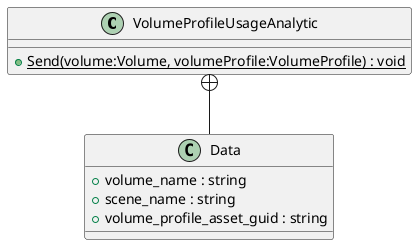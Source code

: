 @startuml
class VolumeProfileUsageAnalytic {
    + {static} Send(volume:Volume, volumeProfile:VolumeProfile) : void
}
class Data {
    + volume_name : string
    + scene_name : string
    + volume_profile_asset_guid : string
}
VolumeProfileUsageAnalytic +-- Data
@enduml
